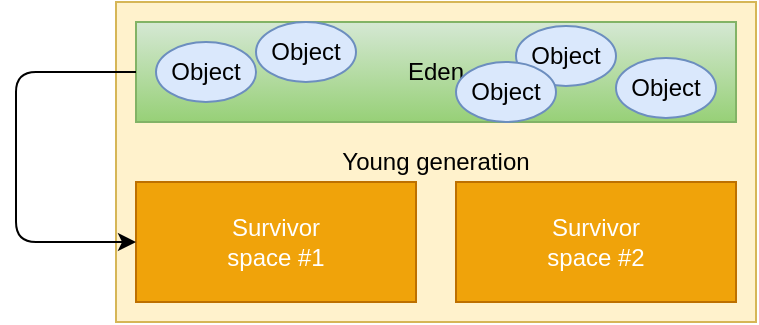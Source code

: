 <mxfile version="14.0.5" type="device"><diagram id="3rVq5JLKjEhNamONJ3b1" name="Page-1"><mxGraphModel dx="1422" dy="783" grid="1" gridSize="10" guides="1" tooltips="1" connect="1" arrows="1" fold="1" page="1" pageScale="1" pageWidth="850" pageHeight="1100" math="0" shadow="0"><root><mxCell id="0"/><mxCell id="1" parent="0"/><mxCell id="jpxww4mUYbNrfz2KFgUg-2" value="Young generation" style="rounded=0;whiteSpace=wrap;html=1;fillColor=#fff2cc;strokeColor=#d6b656;" parent="1" vertex="1"><mxGeometry x="160" y="80" width="320" height="160" as="geometry"/></mxCell><mxCell id="jpxww4mUYbNrfz2KFgUg-3" value="Eden" style="rounded=0;whiteSpace=wrap;html=1;fillColor=#d5e8d4;strokeColor=#82b366;gradientColor=#97d077;" parent="1" vertex="1"><mxGeometry x="170" y="90" width="300" height="50" as="geometry"/></mxCell><mxCell id="jpxww4mUYbNrfz2KFgUg-5" value="&lt;div&gt;Survivor&lt;/div&gt;&lt;div&gt;space #1&lt;br&gt;&lt;/div&gt;" style="rounded=0;whiteSpace=wrap;html=1;fillColor=#f0a30a;strokeColor=#BD7000;fontColor=#ffffff;" parent="1" vertex="1"><mxGeometry x="170" y="170" width="140" height="60" as="geometry"/></mxCell><mxCell id="jpxww4mUYbNrfz2KFgUg-7" value="&lt;div&gt;Survivor&lt;/div&gt;&lt;div&gt;space #2&lt;br&gt;&lt;/div&gt;" style="rounded=0;whiteSpace=wrap;html=1;fillColor=#f0a30a;strokeColor=#BD7000;fontColor=#ffffff;" parent="1" vertex="1"><mxGeometry x="330" y="170" width="140" height="60" as="geometry"/></mxCell><mxCell id="_WcAQdVqmL1cGN1e3giQ-3" value="Object" style="ellipse;whiteSpace=wrap;html=1;fillColor=#dae8fc;strokeColor=#6c8ebf;" vertex="1" parent="1"><mxGeometry x="180" y="100" width="50" height="30" as="geometry"/></mxCell><mxCell id="_WcAQdVqmL1cGN1e3giQ-4" value="Object" style="ellipse;whiteSpace=wrap;html=1;fillColor=#dae8fc;strokeColor=#6c8ebf;" vertex="1" parent="1"><mxGeometry x="360" y="92" width="50" height="30" as="geometry"/></mxCell><mxCell id="_WcAQdVqmL1cGN1e3giQ-5" value="Object" style="ellipse;whiteSpace=wrap;html=1;fillColor=#dae8fc;strokeColor=#6c8ebf;" vertex="1" parent="1"><mxGeometry x="410" y="108" width="50" height="30" as="geometry"/></mxCell><mxCell id="_WcAQdVqmL1cGN1e3giQ-6" value="Object" style="ellipse;whiteSpace=wrap;html=1;fillColor=#dae8fc;strokeColor=#6c8ebf;" vertex="1" parent="1"><mxGeometry x="230" y="90" width="50" height="30" as="geometry"/></mxCell><mxCell id="_WcAQdVqmL1cGN1e3giQ-7" value="Object" style="ellipse;whiteSpace=wrap;html=1;fillColor=#dae8fc;strokeColor=#6c8ebf;" vertex="1" parent="1"><mxGeometry x="330" y="110" width="50" height="30" as="geometry"/></mxCell><mxCell id="_WcAQdVqmL1cGN1e3giQ-14" value="" style="endArrow=classic;html=1;strokeColor=#000000;edgeStyle=elbowEdgeStyle;entryX=0;entryY=0.5;entryDx=0;entryDy=0;exitX=0;exitY=0.5;exitDx=0;exitDy=0;" edge="1" parent="1" source="jpxww4mUYbNrfz2KFgUg-3" target="jpxww4mUYbNrfz2KFgUg-5"><mxGeometry width="50" height="50" relative="1" as="geometry"><mxPoint x="400" y="430" as="sourcePoint"/><mxPoint x="450" y="380" as="targetPoint"/><Array as="points"><mxPoint x="110" y="158"/></Array></mxGeometry></mxCell></root></mxGraphModel></diagram></mxfile>